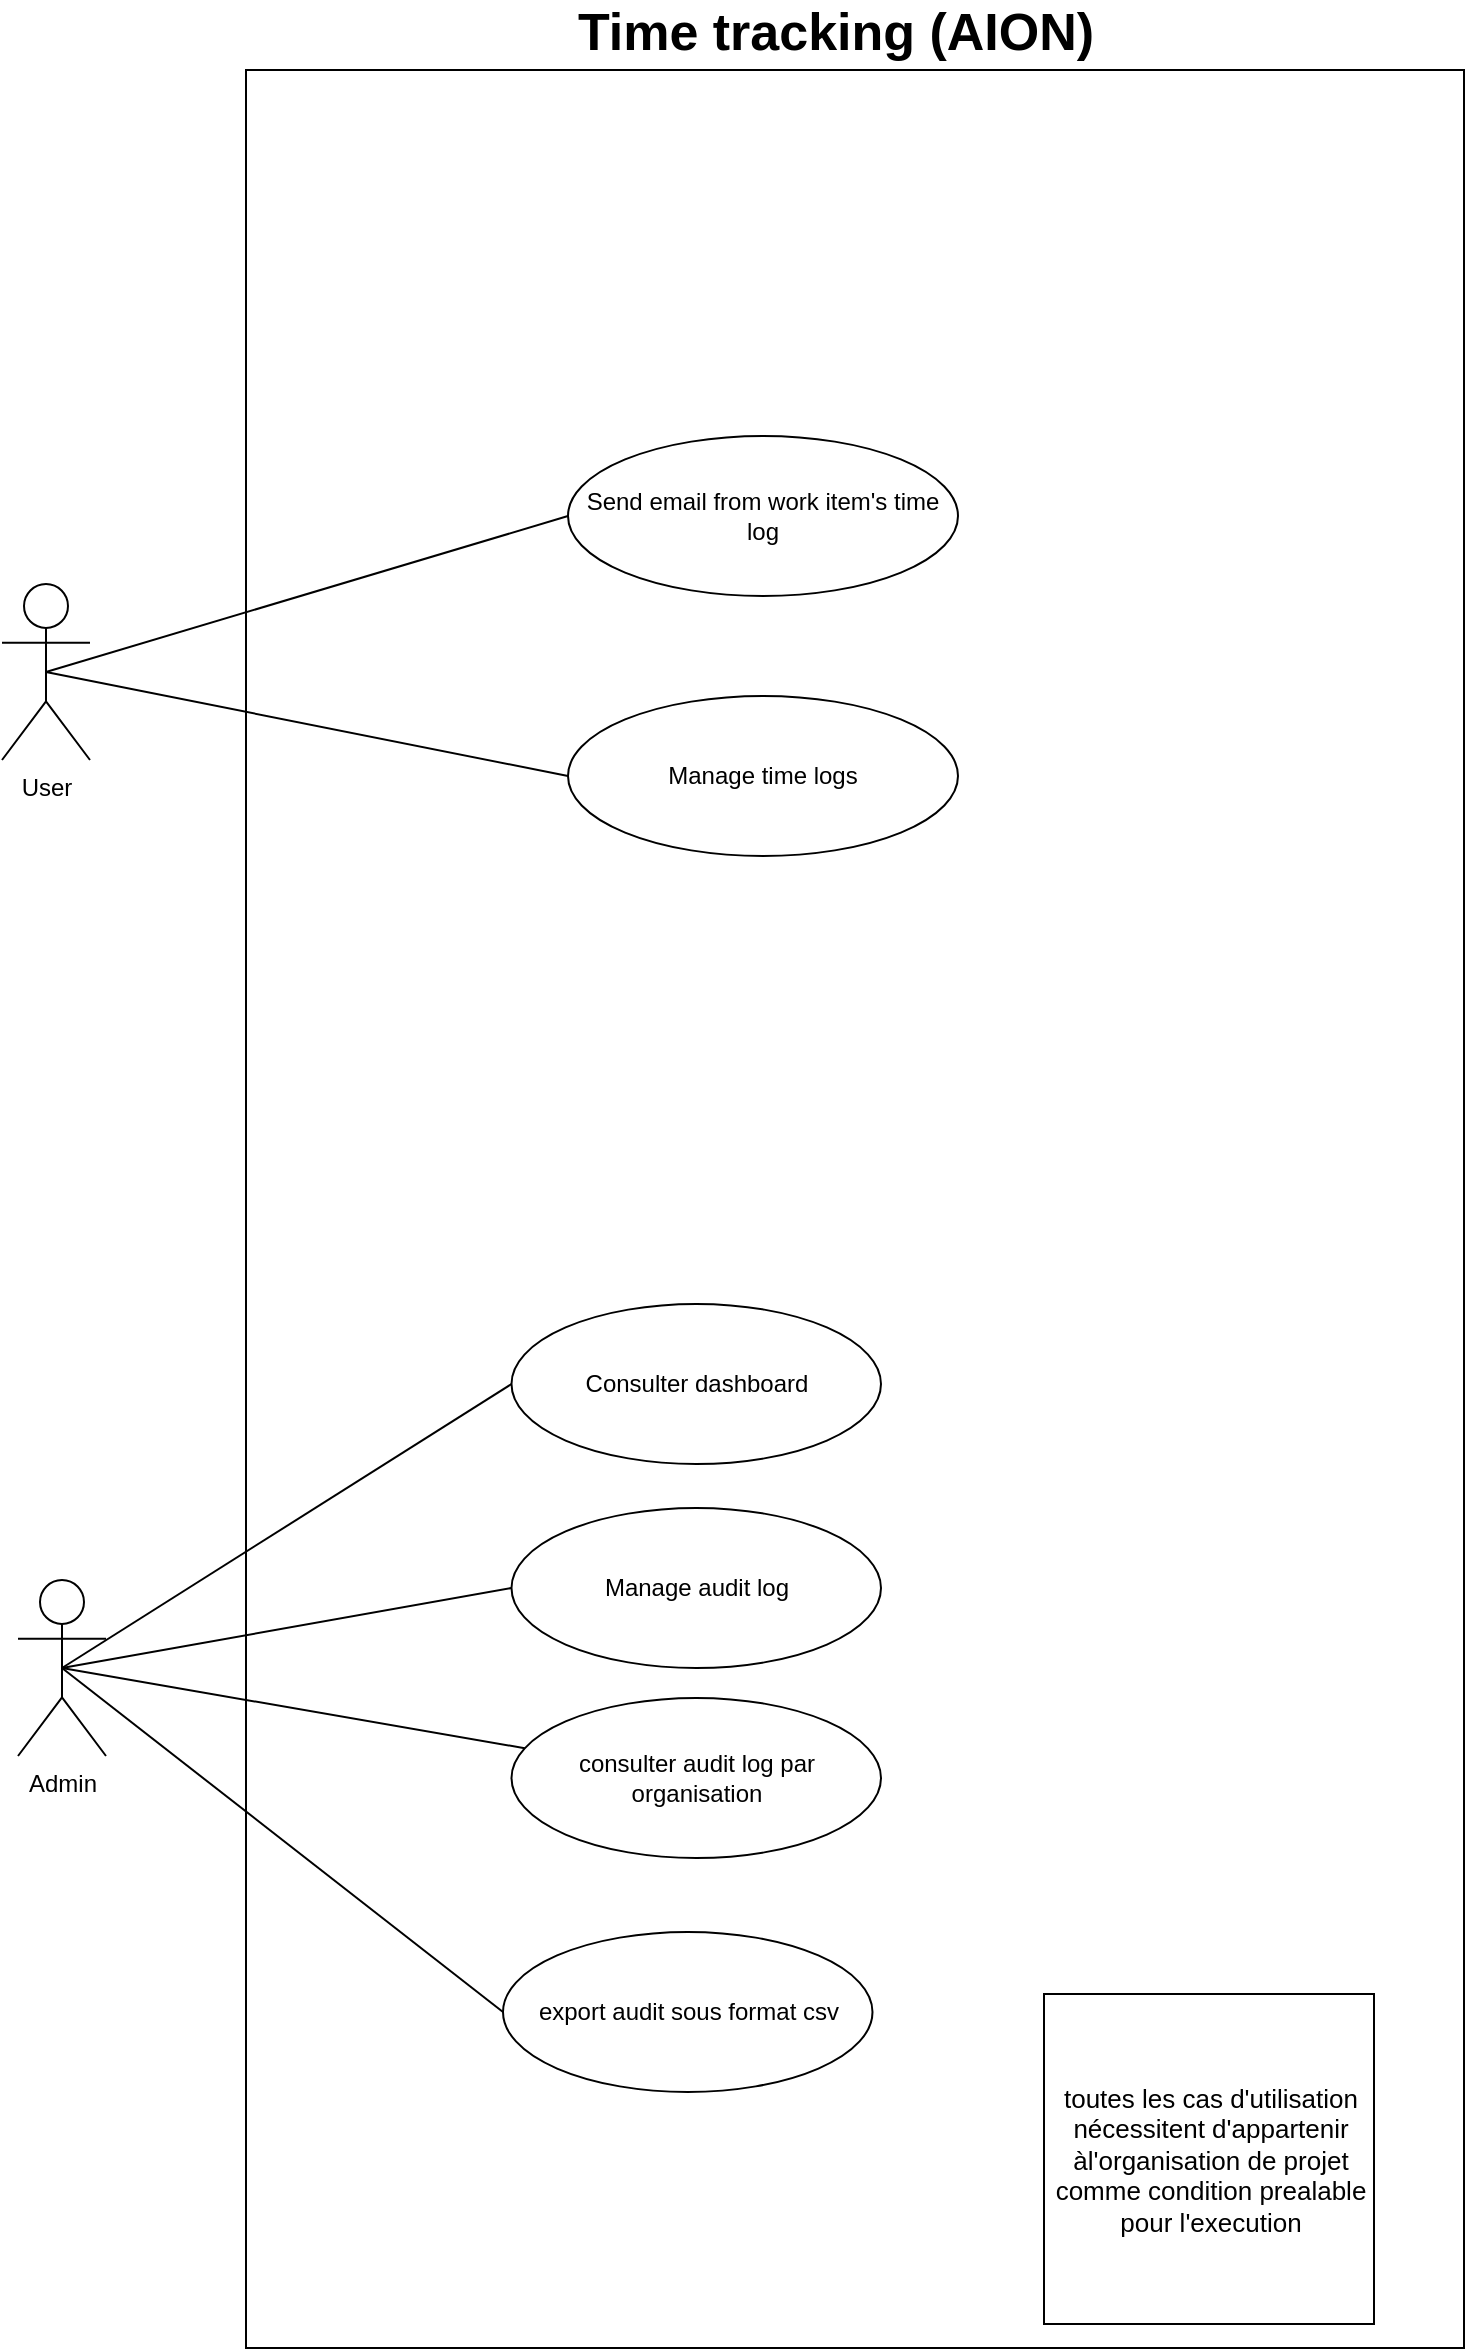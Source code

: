 <mxfile version="23.1.4" type="github" pages="3">
  <diagram name="Page-1" id="HMoWm8q01mGYL6mocgkL">
    <mxGraphModel dx="1434" dy="1915" grid="0" gridSize="10" guides="1" tooltips="1" connect="1" arrows="1" fold="1" page="1" pageScale="1" pageWidth="827" pageHeight="1169" math="0" shadow="0">
      <root>
        <mxCell id="0" />
        <mxCell id="1" parent="0" />
        <mxCell id="uwcOLz1gDEWIKycSYIdj-1" value="User" style="shape=umlActor;verticalLabelPosition=bottom;verticalAlign=top;html=1;outlineConnect=0;" parent="1" vertex="1">
          <mxGeometry x="39" y="218" width="44" height="88" as="geometry" />
        </mxCell>
        <mxCell id="uwcOLz1gDEWIKycSYIdj-3" value="Admin" style="shape=umlActor;verticalLabelPosition=bottom;verticalAlign=top;html=1;outlineConnect=0;" parent="1" vertex="1">
          <mxGeometry x="47" y="716" width="44" height="88" as="geometry" />
        </mxCell>
        <mxCell id="uwcOLz1gDEWIKycSYIdj-11" value="" style="rounded=0;whiteSpace=wrap;html=1;" parent="1" vertex="1">
          <mxGeometry x="161" y="-39" width="609" height="1139" as="geometry" />
        </mxCell>
        <mxCell id="uwcOLz1gDEWIKycSYIdj-5" value="Send email from work item&#39;s time log" style="ellipse;whiteSpace=wrap;html=1;" parent="1" vertex="1">
          <mxGeometry x="322" y="144" width="195" height="80" as="geometry" />
        </mxCell>
        <mxCell id="uwcOLz1gDEWIKycSYIdj-12" value="Consulter dashboard" style="ellipse;whiteSpace=wrap;html=1;" parent="1" vertex="1">
          <mxGeometry x="293.75" y="578" width="184.75" height="80" as="geometry" />
        </mxCell>
        <mxCell id="uwcOLz1gDEWIKycSYIdj-13" value="Manage audit log" style="ellipse;whiteSpace=wrap;html=1;" parent="1" vertex="1">
          <mxGeometry x="293.75" y="680" width="184.75" height="80" as="geometry" />
        </mxCell>
        <mxCell id="uwcOLz1gDEWIKycSYIdj-14" value="consulter audit log par organisation" style="ellipse;whiteSpace=wrap;html=1;" parent="1" vertex="1">
          <mxGeometry x="293.75" y="775" width="184.75" height="80" as="geometry" />
        </mxCell>
        <mxCell id="uwcOLz1gDEWIKycSYIdj-15" value="export audit sous format csv" style="ellipse;whiteSpace=wrap;html=1;" parent="1" vertex="1">
          <mxGeometry x="289.5" y="892" width="184.75" height="80" as="geometry" />
        </mxCell>
        <mxCell id="uwcOLz1gDEWIKycSYIdj-17" value="&lt;b&gt;&lt;font style=&quot;font-size: 26px;&quot;&gt;Time tracking (AION)&lt;/font&gt;&lt;/b&gt;" style="text;html=1;strokeColor=none;fillColor=none;align=center;verticalAlign=middle;whiteSpace=wrap;rounded=0;" parent="1" vertex="1">
          <mxGeometry x="289.5" y="-73" width="332" height="30" as="geometry" />
        </mxCell>
        <mxCell id="uwcOLz1gDEWIKycSYIdj-20" value="" style="endArrow=none;html=1;rounded=0;exitX=0.5;exitY=0.5;exitDx=0;exitDy=0;exitPerimeter=0;entryX=0;entryY=0.5;entryDx=0;entryDy=0;" parent="1" source="uwcOLz1gDEWIKycSYIdj-1" target="uwcOLz1gDEWIKycSYIdj-5" edge="1">
          <mxGeometry width="50" height="50" relative="1" as="geometry">
            <mxPoint x="388" y="213" as="sourcePoint" />
            <mxPoint x="438" y="163" as="targetPoint" />
          </mxGeometry>
        </mxCell>
        <mxCell id="uwcOLz1gDEWIKycSYIdj-24" value="" style="endArrow=none;html=1;rounded=0;exitX=0.5;exitY=0.5;exitDx=0;exitDy=0;exitPerimeter=0;entryX=0;entryY=0.5;entryDx=0;entryDy=0;" parent="1" source="uwcOLz1gDEWIKycSYIdj-3" target="uwcOLz1gDEWIKycSYIdj-12" edge="1">
          <mxGeometry width="50" height="50" relative="1" as="geometry">
            <mxPoint x="388" y="713" as="sourcePoint" />
            <mxPoint x="438" y="663" as="targetPoint" />
          </mxGeometry>
        </mxCell>
        <mxCell id="uwcOLz1gDEWIKycSYIdj-25" value="" style="endArrow=none;html=1;rounded=0;exitX=0.5;exitY=0.5;exitDx=0;exitDy=0;exitPerimeter=0;entryX=0;entryY=0.5;entryDx=0;entryDy=0;" parent="1" source="uwcOLz1gDEWIKycSYIdj-3" target="uwcOLz1gDEWIKycSYIdj-13" edge="1">
          <mxGeometry width="50" height="50" relative="1" as="geometry">
            <mxPoint x="388" y="713" as="sourcePoint" />
            <mxPoint x="438" y="663" as="targetPoint" />
          </mxGeometry>
        </mxCell>
        <mxCell id="uwcOLz1gDEWIKycSYIdj-26" value="" style="endArrow=none;html=1;rounded=0;exitX=0.5;exitY=0.5;exitDx=0;exitDy=0;exitPerimeter=0;" parent="1" source="uwcOLz1gDEWIKycSYIdj-3" target="uwcOLz1gDEWIKycSYIdj-14" edge="1">
          <mxGeometry width="50" height="50" relative="1" as="geometry">
            <mxPoint x="388" y="713" as="sourcePoint" />
            <mxPoint x="438" y="663" as="targetPoint" />
          </mxGeometry>
        </mxCell>
        <mxCell id="uwcOLz1gDEWIKycSYIdj-27" value="" style="endArrow=none;html=1;rounded=0;entryX=0;entryY=0.5;entryDx=0;entryDy=0;exitX=0.5;exitY=0.5;exitDx=0;exitDy=0;exitPerimeter=0;" parent="1" source="uwcOLz1gDEWIKycSYIdj-3" target="uwcOLz1gDEWIKycSYIdj-15" edge="1">
          <mxGeometry width="50" height="50" relative="1" as="geometry">
            <mxPoint x="388" y="813" as="sourcePoint" />
            <mxPoint x="438" y="763" as="targetPoint" />
          </mxGeometry>
        </mxCell>
        <mxCell id="uwcOLz1gDEWIKycSYIdj-31" value="" style="whiteSpace=wrap;html=1;aspect=fixed;" parent="1" vertex="1">
          <mxGeometry x="560" y="923" width="165" height="165" as="geometry" />
        </mxCell>
        <mxCell id="uwcOLz1gDEWIKycSYIdj-32" value="&lt;font style=&quot;font-size: 13px;&quot;&gt;toutes les cas d&#39;utilisation nécessitent d&#39;appartenir àl&#39;organisation de projet comme condition prealable pour l&#39;execution&lt;/font&gt;" style="text;html=1;strokeColor=none;fillColor=none;align=center;verticalAlign=middle;whiteSpace=wrap;rounded=0;" parent="1" vertex="1">
          <mxGeometry x="560" y="933.5" width="167" height="144" as="geometry" />
        </mxCell>
        <mxCell id="kZA4ZHWFA9T4Elh8818U-1" value="Manage time logs" style="ellipse;whiteSpace=wrap;html=1;" vertex="1" parent="1">
          <mxGeometry x="322" y="274" width="195" height="80" as="geometry" />
        </mxCell>
        <mxCell id="kZA4ZHWFA9T4Elh8818U-5" value="" style="endArrow=none;html=1;rounded=0;exitX=0;exitY=0.5;exitDx=0;exitDy=0;entryX=0.5;entryY=0.5;entryDx=0;entryDy=0;entryPerimeter=0;" edge="1" parent="1" source="kZA4ZHWFA9T4Elh8818U-1" target="uwcOLz1gDEWIKycSYIdj-1">
          <mxGeometry width="50" height="50" relative="1" as="geometry">
            <mxPoint x="578" y="326" as="sourcePoint" />
            <mxPoint x="628" y="276" as="targetPoint" />
          </mxGeometry>
        </mxCell>
      </root>
    </mxGraphModel>
  </diagram>
  <diagram id="4BNHJ1mr-sLuKrSLhk_P" name="Page-2">
    <mxGraphModel dx="1434" dy="1915" grid="1" gridSize="10" guides="1" tooltips="1" connect="1" arrows="1" fold="1" page="1" pageScale="1" pageWidth="827" pageHeight="1169" math="0" shadow="0">
      <root>
        <mxCell id="0" />
        <mxCell id="1" parent="0" />
        <mxCell id="1eYsrxTv3W_-VM1bbza0-1" value="&lt;font style=&quot;font-size: 14px;&quot;&gt;consulter la liste des tickets&lt;/font&gt;" style="ellipse;whiteSpace=wrap;html=1;" vertex="1" parent="1">
          <mxGeometry x="580" y="-780" width="195" height="80" as="geometry" />
        </mxCell>
        <mxCell id="1eYsrxTv3W_-VM1bbza0-2" value="ajout imputation à un ticket&lt;span style=&quot;white-space: pre;&quot;&gt;&#x9;&lt;/span&gt;" style="ellipse;whiteSpace=wrap;html=1;" vertex="1" parent="1">
          <mxGeometry x="20" y="-1040" width="195" height="80" as="geometry" />
        </mxCell>
        <mxCell id="1eYsrxTv3W_-VM1bbza0-3" value="mettre a jour imputation d&#39;une ticket" style="ellipse;whiteSpace=wrap;html=1;" vertex="1" parent="1">
          <mxGeometry x="70" y="-780" width="217" height="80" as="geometry" />
        </mxCell>
        <mxCell id="1eYsrxTv3W_-VM1bbza0-4" value="supprimer imputation(soft del)" style="ellipse;whiteSpace=wrap;html=1;" vertex="1" parent="1">
          <mxGeometry x="570" y="-1050" width="194" height="80" as="geometry" />
        </mxCell>
        <mxCell id="4jdrBC15Ize4NxWBjrLl-1" value="Send email from existing work item" style="ellipse;whiteSpace=wrap;html=1;" vertex="1" parent="1">
          <mxGeometry x="70" y="-510" width="206" height="80" as="geometry" />
        </mxCell>
        <mxCell id="4jdrBC15Ize4NxWBjrLl-2" value="Send email from work item list" style="ellipse;whiteSpace=wrap;html=1;" vertex="1" parent="1">
          <mxGeometry x="520" y="-500" width="206" height="80" as="geometry" />
        </mxCell>
        <mxCell id="4-Z4f17bZcAGOfIwcgOS-1" value="Manage time logs" style="ellipse;whiteSpace=wrap;html=1;" vertex="1" parent="1">
          <mxGeometry x="300" y="-950" width="195" height="80" as="geometry" />
        </mxCell>
        <mxCell id="4-Z4f17bZcAGOfIwcgOS-6" value="Extends" style="endArrow=block;endSize=16;endFill=0;html=1;rounded=0;entryX=0;entryY=0.5;entryDx=0;entryDy=0;" edge="1" parent="1" source="1eYsrxTv3W_-VM1bbza0-2" target="4-Z4f17bZcAGOfIwcgOS-1">
          <mxGeometry width="160" relative="1" as="geometry">
            <mxPoint x="65" y="-790" as="sourcePoint" />
            <mxPoint x="225" y="-790" as="targetPoint" />
          </mxGeometry>
        </mxCell>
        <mxCell id="4-Z4f17bZcAGOfIwcgOS-7" value="Extends" style="endArrow=block;endSize=16;endFill=0;html=1;rounded=0;exitX=0.258;exitY=0.913;exitDx=0;exitDy=0;exitPerimeter=0;entryX=0.985;entryY=0.413;entryDx=0;entryDy=0;entryPerimeter=0;" edge="1" parent="1" source="1eYsrxTv3W_-VM1bbza0-4" target="4-Z4f17bZcAGOfIwcgOS-1">
          <mxGeometry width="160" relative="1" as="geometry">
            <mxPoint x="620" y="-940" as="sourcePoint" />
            <mxPoint x="630" y="-791" as="targetPoint" />
          </mxGeometry>
        </mxCell>
        <mxCell id="4-Z4f17bZcAGOfIwcgOS-8" value="Extends" style="endArrow=block;endSize=16;endFill=0;html=1;rounded=0;entryX=0.344;entryY=0.963;entryDx=0;entryDy=0;exitX=0.419;exitY=0.025;exitDx=0;exitDy=0;exitPerimeter=0;entryPerimeter=0;" edge="1" parent="1" source="1eYsrxTv3W_-VM1bbza0-3" target="4-Z4f17bZcAGOfIwcgOS-1">
          <mxGeometry width="160" relative="1" as="geometry">
            <mxPoint x="250" y="-810" as="sourcePoint" />
            <mxPoint x="350" y="-880" as="targetPoint" />
          </mxGeometry>
        </mxCell>
        <mxCell id="4-Z4f17bZcAGOfIwcgOS-9" value="Extends" style="endArrow=block;endSize=16;endFill=0;html=1;rounded=0;exitX=0.103;exitY=0.125;exitDx=0;exitDy=0;exitPerimeter=0;" edge="1" parent="1" source="1eYsrxTv3W_-VM1bbza0-1" target="4-Z4f17bZcAGOfIwcgOS-1">
          <mxGeometry width="160" relative="1" as="geometry">
            <mxPoint x="321" y="-758" as="sourcePoint" />
            <mxPoint x="377" y="-863" as="targetPoint" />
          </mxGeometry>
        </mxCell>
        <mxCell id="vd6AiU4IwBAZcLss80Cb-1" value="Send email from work item&#39;s time log" style="ellipse;whiteSpace=wrap;html=1;" vertex="1" parent="1">
          <mxGeometry x="316" y="-340" width="195" height="80" as="geometry" />
        </mxCell>
        <mxCell id="vd6AiU4IwBAZcLss80Cb-2" value="Extends" style="endArrow=block;endSize=16;endFill=0;html=1;rounded=0;exitX=1;exitY=1;exitDx=0;exitDy=0;entryX=0.103;entryY=0.125;entryDx=0;entryDy=0;entryPerimeter=0;" edge="1" parent="1" source="4jdrBC15Ize4NxWBjrLl-1" target="vd6AiU4IwBAZcLss80Cb-1">
          <mxGeometry width="160" relative="1" as="geometry">
            <mxPoint x="171" y="-768" as="sourcePoint" />
            <mxPoint x="377" y="-863" as="targetPoint" />
          </mxGeometry>
        </mxCell>
        <mxCell id="vd6AiU4IwBAZcLss80Cb-3" value="Extends" style="endArrow=block;endSize=16;endFill=0;html=1;rounded=0;exitX=0.097;exitY=0.888;exitDx=0;exitDy=0;exitPerimeter=0;entryX=1;entryY=0;entryDx=0;entryDy=0;" edge="1" parent="1" source="4jdrBC15Ize4NxWBjrLl-2" target="vd6AiU4IwBAZcLss80Cb-1">
          <mxGeometry width="160" relative="1" as="geometry">
            <mxPoint x="256" y="-432" as="sourcePoint" />
            <mxPoint x="360" y="-355" as="targetPoint" />
          </mxGeometry>
        </mxCell>
      </root>
    </mxGraphModel>
  </diagram>
  <diagram id="JGESqJ7sLEq_67mfiIQ6" name="Page-3">
    <mxGraphModel dx="1434" dy="746" grid="1" gridSize="10" guides="1" tooltips="1" connect="1" arrows="1" fold="1" page="1" pageScale="1" pageWidth="827" pageHeight="1169" math="0" shadow="0">
      <root>
        <mxCell id="0" />
        <mxCell id="1" parent="0" />
        <mxCell id="WqYa_6kMdvVs4EpgCjgJ-1" value="Manage audit log" style="ellipse;whiteSpace=wrap;html=1;" vertex="1" parent="1">
          <mxGeometry x="293.75" y="680" width="184.75" height="80" as="geometry" />
        </mxCell>
      </root>
    </mxGraphModel>
  </diagram>
</mxfile>
